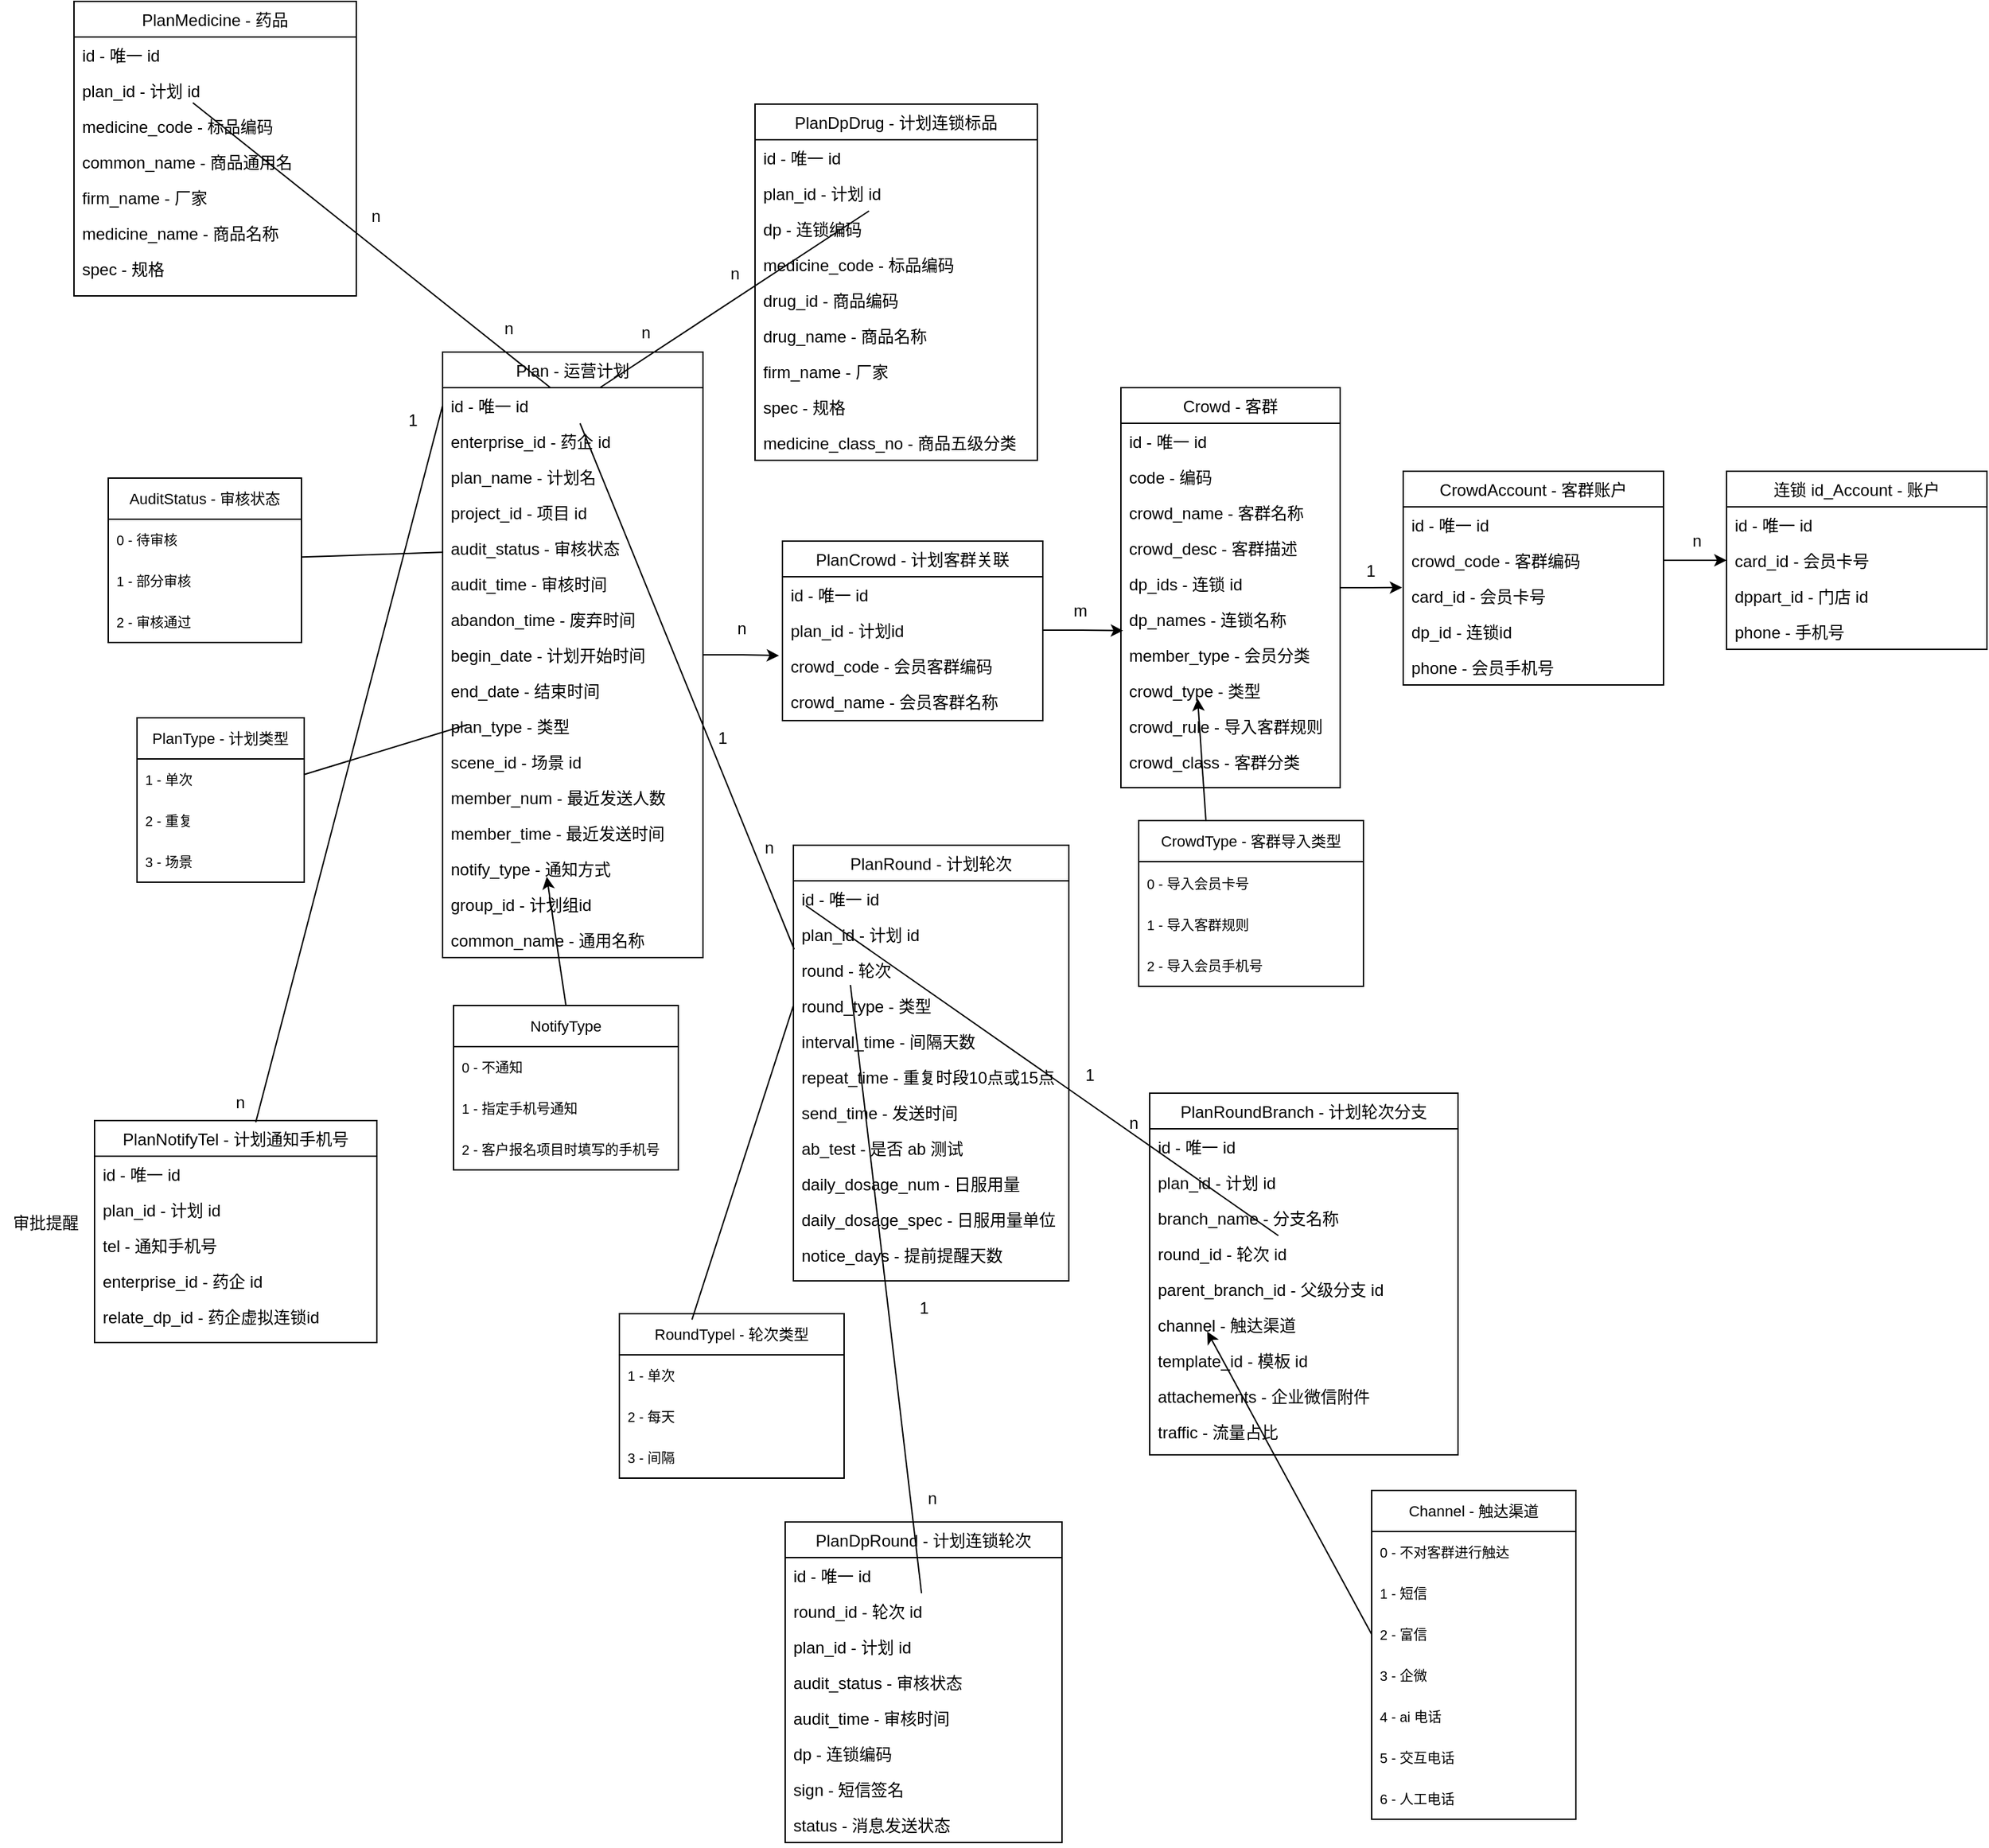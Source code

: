 <mxfile version="24.7.6">
  <diagram id="C5RBs43oDa-KdzZeNtuy" name="Page-1">
    <mxGraphModel dx="2048" dy="1928" grid="0" gridSize="10" guides="1" tooltips="1" connect="1" arrows="1" fold="1" page="1" pageScale="1" pageWidth="827" pageHeight="1169" math="0" shadow="0">
      <root>
        <mxCell id="WIyWlLk6GJQsqaUBKTNV-0" />
        <mxCell id="WIyWlLk6GJQsqaUBKTNV-1" parent="WIyWlLk6GJQsqaUBKTNV-0" />
        <mxCell id="zkfFHV4jXpPFQw0GAbJ--17" value="Plan - 运营计划" style="swimlane;fontStyle=0;align=center;verticalAlign=top;childLayout=stackLayout;horizontal=1;startSize=26;horizontalStack=0;resizeParent=1;resizeLast=0;collapsible=1;marginBottom=0;rounded=0;shadow=0;strokeWidth=1;" parent="WIyWlLk6GJQsqaUBKTNV-1" vertex="1">
          <mxGeometry x="37" y="30" width="190" height="442" as="geometry">
            <mxRectangle x="550" y="140" width="160" height="26" as="alternateBounds" />
          </mxGeometry>
        </mxCell>
        <mxCell id="zkfFHV4jXpPFQw0GAbJ--18" value="id - 唯一 id" style="text;align=left;verticalAlign=top;spacingLeft=4;spacingRight=4;overflow=hidden;rotatable=0;points=[[0,0.5],[1,0.5]];portConstraint=eastwest;" parent="zkfFHV4jXpPFQw0GAbJ--17" vertex="1">
          <mxGeometry y="26" width="190" height="26" as="geometry" />
        </mxCell>
        <mxCell id="zkfFHV4jXpPFQw0GAbJ--19" value="enterprise_id - 药企 id" style="text;align=left;verticalAlign=top;spacingLeft=4;spacingRight=4;overflow=hidden;rotatable=0;points=[[0,0.5],[1,0.5]];portConstraint=eastwest;rounded=0;shadow=0;html=0;" parent="zkfFHV4jXpPFQw0GAbJ--17" vertex="1">
          <mxGeometry y="52" width="190" height="26" as="geometry" />
        </mxCell>
        <mxCell id="zkfFHV4jXpPFQw0GAbJ--20" value="plan_name - 计划名" style="text;align=left;verticalAlign=top;spacingLeft=4;spacingRight=4;overflow=hidden;rotatable=0;points=[[0,0.5],[1,0.5]];portConstraint=eastwest;rounded=0;shadow=0;html=0;" parent="zkfFHV4jXpPFQw0GAbJ--17" vertex="1">
          <mxGeometry y="78" width="190" height="26" as="geometry" />
        </mxCell>
        <mxCell id="zkfFHV4jXpPFQw0GAbJ--21" value="project_id - 项目 id" style="text;align=left;verticalAlign=top;spacingLeft=4;spacingRight=4;overflow=hidden;rotatable=0;points=[[0,0.5],[1,0.5]];portConstraint=eastwest;rounded=0;shadow=0;html=0;" parent="zkfFHV4jXpPFQw0GAbJ--17" vertex="1">
          <mxGeometry y="104" width="190" height="26" as="geometry" />
        </mxCell>
        <mxCell id="TR6bL41RCAvyLO98oC15-0" value="audit_status - 审核状态" style="text;align=left;verticalAlign=top;spacingLeft=4;spacingRight=4;overflow=hidden;rotatable=0;points=[[0,0.5],[1,0.5]];portConstraint=eastwest;rounded=0;shadow=0;html=0;" parent="zkfFHV4jXpPFQw0GAbJ--17" vertex="1">
          <mxGeometry y="130" width="190" height="26" as="geometry" />
        </mxCell>
        <mxCell id="TR6bL41RCAvyLO98oC15-1" value="audit_time - 审核时间" style="text;align=left;verticalAlign=top;spacingLeft=4;spacingRight=4;overflow=hidden;rotatable=0;points=[[0,0.5],[1,0.5]];portConstraint=eastwest;rounded=0;shadow=0;html=0;" parent="zkfFHV4jXpPFQw0GAbJ--17" vertex="1">
          <mxGeometry y="156" width="190" height="26" as="geometry" />
        </mxCell>
        <mxCell id="TR6bL41RCAvyLO98oC15-2" value="abandon_time - 废弃时间" style="text;align=left;verticalAlign=top;spacingLeft=4;spacingRight=4;overflow=hidden;rotatable=0;points=[[0,0.5],[1,0.5]];portConstraint=eastwest;rounded=0;shadow=0;html=0;" parent="zkfFHV4jXpPFQw0GAbJ--17" vertex="1">
          <mxGeometry y="182" width="190" height="26" as="geometry" />
        </mxCell>
        <mxCell id="TR6bL41RCAvyLO98oC15-3" value="begin_date - 计划开始时间" style="text;align=left;verticalAlign=top;spacingLeft=4;spacingRight=4;overflow=hidden;rotatable=0;points=[[0,0.5],[1,0.5]];portConstraint=eastwest;rounded=0;shadow=0;html=0;" parent="zkfFHV4jXpPFQw0GAbJ--17" vertex="1">
          <mxGeometry y="208" width="190" height="26" as="geometry" />
        </mxCell>
        <mxCell id="TR6bL41RCAvyLO98oC15-4" value="end_date - 结束时间" style="text;align=left;verticalAlign=top;spacingLeft=4;spacingRight=4;overflow=hidden;rotatable=0;points=[[0,0.5],[1,0.5]];portConstraint=eastwest;rounded=0;shadow=0;html=0;" parent="zkfFHV4jXpPFQw0GAbJ--17" vertex="1">
          <mxGeometry y="234" width="190" height="26" as="geometry" />
        </mxCell>
        <mxCell id="TR6bL41RCAvyLO98oC15-5" value="plan_type - 类型" style="text;align=left;verticalAlign=top;spacingLeft=4;spacingRight=4;overflow=hidden;rotatable=0;points=[[0,0.5],[1,0.5]];portConstraint=eastwest;rounded=0;shadow=0;html=0;" parent="zkfFHV4jXpPFQw0GAbJ--17" vertex="1">
          <mxGeometry y="260" width="190" height="26" as="geometry" />
        </mxCell>
        <mxCell id="TR6bL41RCAvyLO98oC15-6" value="scene_id - 场景 id" style="text;align=left;verticalAlign=top;spacingLeft=4;spacingRight=4;overflow=hidden;rotatable=0;points=[[0,0.5],[1,0.5]];portConstraint=eastwest;rounded=0;shadow=0;html=0;" parent="zkfFHV4jXpPFQw0GAbJ--17" vertex="1">
          <mxGeometry y="286" width="190" height="26" as="geometry" />
        </mxCell>
        <mxCell id="TR6bL41RCAvyLO98oC15-8" value="member_num - 最近发送人数" style="text;align=left;verticalAlign=top;spacingLeft=4;spacingRight=4;overflow=hidden;rotatable=0;points=[[0,0.5],[1,0.5]];portConstraint=eastwest;rounded=0;shadow=0;html=0;" parent="zkfFHV4jXpPFQw0GAbJ--17" vertex="1">
          <mxGeometry y="312" width="190" height="26" as="geometry" />
        </mxCell>
        <mxCell id="TR6bL41RCAvyLO98oC15-9" value="member_time - 最近发送时间" style="text;align=left;verticalAlign=top;spacingLeft=4;spacingRight=4;overflow=hidden;rotatable=0;points=[[0,0.5],[1,0.5]];portConstraint=eastwest;rounded=0;shadow=0;html=0;" parent="zkfFHV4jXpPFQw0GAbJ--17" vertex="1">
          <mxGeometry y="338" width="190" height="26" as="geometry" />
        </mxCell>
        <mxCell id="TR6bL41RCAvyLO98oC15-10" value="notify_type - 通知方式" style="text;align=left;verticalAlign=top;spacingLeft=4;spacingRight=4;overflow=hidden;rotatable=0;points=[[0,0.5],[1,0.5]];portConstraint=eastwest;rounded=0;shadow=0;html=0;" parent="zkfFHV4jXpPFQw0GAbJ--17" vertex="1">
          <mxGeometry y="364" width="190" height="26" as="geometry" />
        </mxCell>
        <mxCell id="TR6bL41RCAvyLO98oC15-17" value="" style="endArrow=classic;html=1;rounded=0;exitX=0.5;exitY=0;exitDx=0;exitDy=0;" parent="zkfFHV4jXpPFQw0GAbJ--17" source="TR6bL41RCAvyLO98oC15-13" edge="1">
          <mxGeometry width="50" height="50" relative="1" as="geometry">
            <mxPoint x="60" y="469" as="sourcePoint" />
            <mxPoint x="76" y="383" as="targetPoint" />
          </mxGeometry>
        </mxCell>
        <mxCell id="TR6bL41RCAvyLO98oC15-11" value="group_id - 计划组id" style="text;align=left;verticalAlign=top;spacingLeft=4;spacingRight=4;overflow=hidden;rotatable=0;points=[[0,0.5],[1,0.5]];portConstraint=eastwest;rounded=0;shadow=0;html=0;" parent="zkfFHV4jXpPFQw0GAbJ--17" vertex="1">
          <mxGeometry y="390" width="190" height="26" as="geometry" />
        </mxCell>
        <mxCell id="TR6bL41RCAvyLO98oC15-12" value="common_name - 通用名称" style="text;align=left;verticalAlign=top;spacingLeft=4;spacingRight=4;overflow=hidden;rotatable=0;points=[[0,0.5],[1,0.5]];portConstraint=eastwest;rounded=0;shadow=0;html=0;" parent="zkfFHV4jXpPFQw0GAbJ--17" vertex="1">
          <mxGeometry y="416" width="190" height="26" as="geometry" />
        </mxCell>
        <mxCell id="TR6bL41RCAvyLO98oC15-13" value="&lt;font style=&quot;font-size: 11px;&quot;&gt;NotifyType&lt;/font&gt;" style="swimlane;fontStyle=0;childLayout=stackLayout;horizontal=1;startSize=30;horizontalStack=0;resizeParent=1;resizeParentMax=0;resizeLast=0;collapsible=1;marginBottom=0;whiteSpace=wrap;html=1;" parent="WIyWlLk6GJQsqaUBKTNV-1" vertex="1">
          <mxGeometry x="45" y="507" width="164" height="120" as="geometry" />
        </mxCell>
        <mxCell id="TR6bL41RCAvyLO98oC15-14" value="&lt;font style=&quot;font-size: 10px;&quot;&gt;0 -&amp;nbsp;不通知&lt;/font&gt;" style="text;strokeColor=none;fillColor=none;align=left;verticalAlign=middle;spacingLeft=4;spacingRight=4;overflow=hidden;points=[[0,0.5],[1,0.5]];portConstraint=eastwest;rotatable=0;whiteSpace=wrap;html=1;" parent="TR6bL41RCAvyLO98oC15-13" vertex="1">
          <mxGeometry y="30" width="164" height="30" as="geometry" />
        </mxCell>
        <mxCell id="TR6bL41RCAvyLO98oC15-15" value="&lt;font style=&quot;font-size: 10px;&quot;&gt;1 -&amp;nbsp;指定手机号通知&lt;/font&gt;" style="text;strokeColor=none;fillColor=none;align=left;verticalAlign=middle;spacingLeft=4;spacingRight=4;overflow=hidden;points=[[0,0.5],[1,0.5]];portConstraint=eastwest;rotatable=0;whiteSpace=wrap;html=1;" parent="TR6bL41RCAvyLO98oC15-13" vertex="1">
          <mxGeometry y="60" width="164" height="30" as="geometry" />
        </mxCell>
        <mxCell id="TR6bL41RCAvyLO98oC15-16" value="&lt;font style=&quot;font-size: 10px;&quot;&gt;2 -&amp;nbsp;客户报名项目时填写的手机号&lt;/font&gt;" style="text;strokeColor=none;fillColor=none;align=left;verticalAlign=middle;spacingLeft=4;spacingRight=4;overflow=hidden;points=[[0,0.5],[1,0.5]];portConstraint=eastwest;rotatable=0;whiteSpace=wrap;html=1;" parent="TR6bL41RCAvyLO98oC15-13" vertex="1">
          <mxGeometry y="90" width="164" height="30" as="geometry" />
        </mxCell>
        <mxCell id="TR6bL41RCAvyLO98oC15-18" value="PlanCrowd - 计划客群关联" style="swimlane;fontStyle=0;align=center;verticalAlign=top;childLayout=stackLayout;horizontal=1;startSize=26;horizontalStack=0;resizeParent=1;resizeLast=0;collapsible=1;marginBottom=0;rounded=0;shadow=0;strokeWidth=1;" parent="WIyWlLk6GJQsqaUBKTNV-1" vertex="1">
          <mxGeometry x="285" y="168" width="190" height="131" as="geometry">
            <mxRectangle x="550" y="140" width="160" height="26" as="alternateBounds" />
          </mxGeometry>
        </mxCell>
        <mxCell id="TR6bL41RCAvyLO98oC15-19" value="id - 唯一 id" style="text;align=left;verticalAlign=top;spacingLeft=4;spacingRight=4;overflow=hidden;rotatable=0;points=[[0,0.5],[1,0.5]];portConstraint=eastwest;" parent="TR6bL41RCAvyLO98oC15-18" vertex="1">
          <mxGeometry y="26" width="190" height="26" as="geometry" />
        </mxCell>
        <mxCell id="TR6bL41RCAvyLO98oC15-20" value="plan_id - 计划id" style="text;align=left;verticalAlign=top;spacingLeft=4;spacingRight=4;overflow=hidden;rotatable=0;points=[[0,0.5],[1,0.5]];portConstraint=eastwest;rounded=0;shadow=0;html=0;" parent="TR6bL41RCAvyLO98oC15-18" vertex="1">
          <mxGeometry y="52" width="190" height="26" as="geometry" />
        </mxCell>
        <mxCell id="TR6bL41RCAvyLO98oC15-21" value="crowd_code - 会员客群编码" style="text;align=left;verticalAlign=top;spacingLeft=4;spacingRight=4;overflow=hidden;rotatable=0;points=[[0,0.5],[1,0.5]];portConstraint=eastwest;rounded=0;shadow=0;html=0;" parent="TR6bL41RCAvyLO98oC15-18" vertex="1">
          <mxGeometry y="78" width="190" height="26" as="geometry" />
        </mxCell>
        <mxCell id="TR6bL41RCAvyLO98oC15-22" value="crowd_name - 会员客群名称" style="text;align=left;verticalAlign=top;spacingLeft=4;spacingRight=4;overflow=hidden;rotatable=0;points=[[0,0.5],[1,0.5]];portConstraint=eastwest;rounded=0;shadow=0;html=0;" parent="TR6bL41RCAvyLO98oC15-18" vertex="1">
          <mxGeometry y="104" width="190" height="26" as="geometry" />
        </mxCell>
        <mxCell id="TR6bL41RCAvyLO98oC15-36" value="Crowd - 客群" style="swimlane;fontStyle=0;align=center;verticalAlign=top;childLayout=stackLayout;horizontal=1;startSize=26;horizontalStack=0;resizeParent=1;resizeLast=0;collapsible=1;marginBottom=0;rounded=0;shadow=0;strokeWidth=1;" parent="WIyWlLk6GJQsqaUBKTNV-1" vertex="1">
          <mxGeometry x="532" y="56" width="160" height="292" as="geometry">
            <mxRectangle x="550" y="140" width="160" height="26" as="alternateBounds" />
          </mxGeometry>
        </mxCell>
        <mxCell id="TR6bL41RCAvyLO98oC15-37" value="id - 唯一 id" style="text;align=left;verticalAlign=top;spacingLeft=4;spacingRight=4;overflow=hidden;rotatable=0;points=[[0,0.5],[1,0.5]];portConstraint=eastwest;" parent="TR6bL41RCAvyLO98oC15-36" vertex="1">
          <mxGeometry y="26" width="160" height="26" as="geometry" />
        </mxCell>
        <mxCell id="TR6bL41RCAvyLO98oC15-38" value="code - 编码" style="text;align=left;verticalAlign=top;spacingLeft=4;spacingRight=4;overflow=hidden;rotatable=0;points=[[0,0.5],[1,0.5]];portConstraint=eastwest;rounded=0;shadow=0;html=0;" parent="TR6bL41RCAvyLO98oC15-36" vertex="1">
          <mxGeometry y="52" width="160" height="26" as="geometry" />
        </mxCell>
        <mxCell id="TR6bL41RCAvyLO98oC15-39" value="crowd_name - 客群名称" style="text;align=left;verticalAlign=top;spacingLeft=4;spacingRight=4;overflow=hidden;rotatable=0;points=[[0,0.5],[1,0.5]];portConstraint=eastwest;rounded=0;shadow=0;html=0;" parent="TR6bL41RCAvyLO98oC15-36" vertex="1">
          <mxGeometry y="78" width="160" height="26" as="geometry" />
        </mxCell>
        <mxCell id="TR6bL41RCAvyLO98oC15-40" value="crowd_desc - 客群描述" style="text;align=left;verticalAlign=top;spacingLeft=4;spacingRight=4;overflow=hidden;rotatable=0;points=[[0,0.5],[1,0.5]];portConstraint=eastwest;rounded=0;shadow=0;html=0;" parent="TR6bL41RCAvyLO98oC15-36" vertex="1">
          <mxGeometry y="104" width="160" height="26" as="geometry" />
        </mxCell>
        <mxCell id="TR6bL41RCAvyLO98oC15-41" value="dp_ids - 连锁 id" style="text;align=left;verticalAlign=top;spacingLeft=4;spacingRight=4;overflow=hidden;rotatable=0;points=[[0,0.5],[1,0.5]];portConstraint=eastwest;rounded=0;shadow=0;html=0;" parent="TR6bL41RCAvyLO98oC15-36" vertex="1">
          <mxGeometry y="130" width="160" height="26" as="geometry" />
        </mxCell>
        <mxCell id="TR6bL41RCAvyLO98oC15-42" value="dp_names - 连锁名称" style="text;align=left;verticalAlign=top;spacingLeft=4;spacingRight=4;overflow=hidden;rotatable=0;points=[[0,0.5],[1,0.5]];portConstraint=eastwest;rounded=0;shadow=0;html=0;" parent="TR6bL41RCAvyLO98oC15-36" vertex="1">
          <mxGeometry y="156" width="160" height="26" as="geometry" />
        </mxCell>
        <mxCell id="TR6bL41RCAvyLO98oC15-43" value="member_type - 会员分类" style="text;align=left;verticalAlign=top;spacingLeft=4;spacingRight=4;overflow=hidden;rotatable=0;points=[[0,0.5],[1,0.5]];portConstraint=eastwest;rounded=0;shadow=0;html=0;" parent="TR6bL41RCAvyLO98oC15-36" vertex="1">
          <mxGeometry y="182" width="160" height="26" as="geometry" />
        </mxCell>
        <mxCell id="TR6bL41RCAvyLO98oC15-44" value="crowd_type - 类型" style="text;align=left;verticalAlign=top;spacingLeft=4;spacingRight=4;overflow=hidden;rotatable=0;points=[[0,0.5],[1,0.5]];portConstraint=eastwest;rounded=0;shadow=0;html=0;" parent="TR6bL41RCAvyLO98oC15-36" vertex="1">
          <mxGeometry y="208" width="160" height="26" as="geometry" />
        </mxCell>
        <mxCell id="TR6bL41RCAvyLO98oC15-59" value="" style="endArrow=classic;html=1;rounded=0;exitX=0.299;exitY=0;exitDx=0;exitDy=0;exitPerimeter=0;" parent="TR6bL41RCAvyLO98oC15-36" source="TR6bL41RCAvyLO98oC15-54" edge="1">
          <mxGeometry width="50" height="50" relative="1" as="geometry">
            <mxPoint x="189" y="305" as="sourcePoint" />
            <mxPoint x="56" y="227" as="targetPoint" />
          </mxGeometry>
        </mxCell>
        <mxCell id="TR6bL41RCAvyLO98oC15-45" value="crowd_rule - 导入客群规则" style="text;align=left;verticalAlign=top;spacingLeft=4;spacingRight=4;overflow=hidden;rotatable=0;points=[[0,0.5],[1,0.5]];portConstraint=eastwest;rounded=0;shadow=0;html=0;" parent="TR6bL41RCAvyLO98oC15-36" vertex="1">
          <mxGeometry y="234" width="160" height="26" as="geometry" />
        </mxCell>
        <mxCell id="TR6bL41RCAvyLO98oC15-46" value="crowd_class - 客群分类" style="text;align=left;verticalAlign=top;spacingLeft=4;spacingRight=4;overflow=hidden;rotatable=0;points=[[0,0.5],[1,0.5]];portConstraint=eastwest;rounded=0;shadow=0;html=0;" parent="TR6bL41RCAvyLO98oC15-36" vertex="1">
          <mxGeometry y="260" width="160" height="26" as="geometry" />
        </mxCell>
        <mxCell id="TR6bL41RCAvyLO98oC15-54" value="&lt;font style=&quot;font-size: 11px;&quot;&gt;CrowdType - 客群导入类型&lt;/font&gt;" style="swimlane;fontStyle=0;childLayout=stackLayout;horizontal=1;startSize=30;horizontalStack=0;resizeParent=1;resizeParentMax=0;resizeLast=0;collapsible=1;marginBottom=0;whiteSpace=wrap;html=1;" parent="WIyWlLk6GJQsqaUBKTNV-1" vertex="1">
          <mxGeometry x="545" y="372" width="164" height="121" as="geometry" />
        </mxCell>
        <mxCell id="TR6bL41RCAvyLO98oC15-55" value="&lt;font style=&quot;font-size: 10px;&quot;&gt;0 -&amp;nbsp;导入会员卡号&lt;/font&gt;" style="text;strokeColor=none;fillColor=none;align=left;verticalAlign=middle;spacingLeft=4;spacingRight=4;overflow=hidden;points=[[0,0.5],[1,0.5]];portConstraint=eastwest;rotatable=0;whiteSpace=wrap;html=1;" parent="TR6bL41RCAvyLO98oC15-54" vertex="1">
          <mxGeometry y="30" width="164" height="31" as="geometry" />
        </mxCell>
        <mxCell id="TR6bL41RCAvyLO98oC15-56" value="&lt;font style=&quot;font-size: 10px;&quot;&gt;1 -&amp;nbsp;导入客群规则&lt;/font&gt;" style="text;strokeColor=none;fillColor=none;align=left;verticalAlign=middle;spacingLeft=4;spacingRight=4;overflow=hidden;points=[[0,0.5],[1,0.5]];portConstraint=eastwest;rotatable=0;whiteSpace=wrap;html=1;" parent="TR6bL41RCAvyLO98oC15-54" vertex="1">
          <mxGeometry y="61" width="164" height="30" as="geometry" />
        </mxCell>
        <mxCell id="TR6bL41RCAvyLO98oC15-57" value="&lt;font style=&quot;font-size: 10px;&quot;&gt;2 -&amp;nbsp;导入会员手机号&lt;/font&gt;" style="text;strokeColor=none;fillColor=none;align=left;verticalAlign=middle;spacingLeft=4;spacingRight=4;overflow=hidden;points=[[0,0.5],[1,0.5]];portConstraint=eastwest;rotatable=0;whiteSpace=wrap;html=1;" parent="TR6bL41RCAvyLO98oC15-54" vertex="1">
          <mxGeometry y="91" width="164" height="30" as="geometry" />
        </mxCell>
        <mxCell id="TR6bL41RCAvyLO98oC15-62" style="edgeStyle=orthogonalEdgeStyle;rounded=0;orthogonalLoop=1;jettySize=auto;html=1;entryX=-0.013;entryY=0.214;entryDx=0;entryDy=0;entryPerimeter=0;" parent="WIyWlLk6GJQsqaUBKTNV-1" source="TR6bL41RCAvyLO98oC15-3" target="TR6bL41RCAvyLO98oC15-21" edge="1">
          <mxGeometry relative="1" as="geometry" />
        </mxCell>
        <mxCell id="TR6bL41RCAvyLO98oC15-63" value="" style="edgeStyle=orthogonalEdgeStyle;rounded=0;orthogonalLoop=1;jettySize=auto;html=1;entryX=0.01;entryY=0.821;entryDx=0;entryDy=0;entryPerimeter=0;" parent="WIyWlLk6GJQsqaUBKTNV-1" source="TR6bL41RCAvyLO98oC15-20" target="TR6bL41RCAvyLO98oC15-42" edge="1">
          <mxGeometry relative="1" as="geometry">
            <mxPoint x="520" y="233" as="targetPoint" />
          </mxGeometry>
        </mxCell>
        <mxCell id="TR6bL41RCAvyLO98oC15-64" value="n" style="text;html=1;align=center;verticalAlign=middle;resizable=0;points=[];autosize=1;strokeColor=none;fillColor=none;" parent="WIyWlLk6GJQsqaUBKTNV-1" vertex="1">
          <mxGeometry x="242" y="219" width="25" height="26" as="geometry" />
        </mxCell>
        <mxCell id="TR6bL41RCAvyLO98oC15-65" value="m" style="text;html=1;align=center;verticalAlign=middle;resizable=0;points=[];autosize=1;strokeColor=none;fillColor=none;" parent="WIyWlLk6GJQsqaUBKTNV-1" vertex="1">
          <mxGeometry x="488" y="206" width="28" height="26" as="geometry" />
        </mxCell>
        <mxCell id="TR6bL41RCAvyLO98oC15-66" value="CrowdAccount - 客群账户" style="swimlane;fontStyle=0;align=center;verticalAlign=top;childLayout=stackLayout;horizontal=1;startSize=26;horizontalStack=0;resizeParent=1;resizeLast=0;collapsible=1;marginBottom=0;rounded=0;shadow=0;strokeWidth=1;" parent="WIyWlLk6GJQsqaUBKTNV-1" vertex="1">
          <mxGeometry x="738" y="117" width="190" height="156" as="geometry">
            <mxRectangle x="550" y="140" width="160" height="26" as="alternateBounds" />
          </mxGeometry>
        </mxCell>
        <mxCell id="TR6bL41RCAvyLO98oC15-67" value="id - 唯一 id" style="text;align=left;verticalAlign=top;spacingLeft=4;spacingRight=4;overflow=hidden;rotatable=0;points=[[0,0.5],[1,0.5]];portConstraint=eastwest;" parent="TR6bL41RCAvyLO98oC15-66" vertex="1">
          <mxGeometry y="26" width="190" height="26" as="geometry" />
        </mxCell>
        <mxCell id="TR6bL41RCAvyLO98oC15-68" value="crowd_code - 客群编码" style="text;align=left;verticalAlign=top;spacingLeft=4;spacingRight=4;overflow=hidden;rotatable=0;points=[[0,0.5],[1,0.5]];portConstraint=eastwest;rounded=0;shadow=0;html=0;" parent="TR6bL41RCAvyLO98oC15-66" vertex="1">
          <mxGeometry y="52" width="190" height="26" as="geometry" />
        </mxCell>
        <mxCell id="TR6bL41RCAvyLO98oC15-69" value="card_id - 会员卡号" style="text;align=left;verticalAlign=top;spacingLeft=4;spacingRight=4;overflow=hidden;rotatable=0;points=[[0,0.5],[1,0.5]];portConstraint=eastwest;rounded=0;shadow=0;html=0;" parent="TR6bL41RCAvyLO98oC15-66" vertex="1">
          <mxGeometry y="78" width="190" height="26" as="geometry" />
        </mxCell>
        <mxCell id="TR6bL41RCAvyLO98oC15-70" value="dp_id - 连锁id" style="text;align=left;verticalAlign=top;spacingLeft=4;spacingRight=4;overflow=hidden;rotatable=0;points=[[0,0.5],[1,0.5]];portConstraint=eastwest;rounded=0;shadow=0;html=0;" parent="TR6bL41RCAvyLO98oC15-66" vertex="1">
          <mxGeometry y="104" width="190" height="26" as="geometry" />
        </mxCell>
        <mxCell id="TR6bL41RCAvyLO98oC15-71" value="phone - 会员手机号" style="text;align=left;verticalAlign=top;spacingLeft=4;spacingRight=4;overflow=hidden;rotatable=0;points=[[0,0.5],[1,0.5]];portConstraint=eastwest;rounded=0;shadow=0;html=0;" parent="TR6bL41RCAvyLO98oC15-66" vertex="1">
          <mxGeometry y="130" width="190" height="26" as="geometry" />
        </mxCell>
        <mxCell id="TR6bL41RCAvyLO98oC15-72" value="连锁 id_Account - 账户" style="swimlane;fontStyle=0;align=center;verticalAlign=top;childLayout=stackLayout;horizontal=1;startSize=26;horizontalStack=0;resizeParent=1;resizeLast=0;collapsible=1;marginBottom=0;rounded=0;shadow=0;strokeWidth=1;" parent="WIyWlLk6GJQsqaUBKTNV-1" vertex="1">
          <mxGeometry x="974" y="117" width="190" height="130" as="geometry">
            <mxRectangle x="550" y="140" width="160" height="26" as="alternateBounds" />
          </mxGeometry>
        </mxCell>
        <mxCell id="TR6bL41RCAvyLO98oC15-73" value="id - 唯一 id" style="text;align=left;verticalAlign=top;spacingLeft=4;spacingRight=4;overflow=hidden;rotatable=0;points=[[0,0.5],[1,0.5]];portConstraint=eastwest;" parent="TR6bL41RCAvyLO98oC15-72" vertex="1">
          <mxGeometry y="26" width="190" height="26" as="geometry" />
        </mxCell>
        <mxCell id="TR6bL41RCAvyLO98oC15-75" value="card_id - 会员卡号" style="text;align=left;verticalAlign=top;spacingLeft=4;spacingRight=4;overflow=hidden;rotatable=0;points=[[0,0.5],[1,0.5]];portConstraint=eastwest;rounded=0;shadow=0;html=0;" parent="TR6bL41RCAvyLO98oC15-72" vertex="1">
          <mxGeometry y="52" width="190" height="26" as="geometry" />
        </mxCell>
        <mxCell id="TR6bL41RCAvyLO98oC15-76" value="dppart_id - 门店 id" style="text;align=left;verticalAlign=top;spacingLeft=4;spacingRight=4;overflow=hidden;rotatable=0;points=[[0,0.5],[1,0.5]];portConstraint=eastwest;rounded=0;shadow=0;html=0;" parent="TR6bL41RCAvyLO98oC15-72" vertex="1">
          <mxGeometry y="78" width="190" height="26" as="geometry" />
        </mxCell>
        <mxCell id="TR6bL41RCAvyLO98oC15-77" value="phone - 手机号" style="text;align=left;verticalAlign=top;spacingLeft=4;spacingRight=4;overflow=hidden;rotatable=0;points=[[0,0.5],[1,0.5]];portConstraint=eastwest;rounded=0;shadow=0;html=0;" parent="TR6bL41RCAvyLO98oC15-72" vertex="1">
          <mxGeometry y="104" width="190" height="26" as="geometry" />
        </mxCell>
        <mxCell id="TR6bL41RCAvyLO98oC15-78" style="edgeStyle=orthogonalEdgeStyle;rounded=0;orthogonalLoop=1;jettySize=auto;html=1;entryX=-0.004;entryY=0.265;entryDx=0;entryDy=0;entryPerimeter=0;" parent="WIyWlLk6GJQsqaUBKTNV-1" source="TR6bL41RCAvyLO98oC15-36" target="TR6bL41RCAvyLO98oC15-69" edge="1">
          <mxGeometry relative="1" as="geometry" />
        </mxCell>
        <mxCell id="TR6bL41RCAvyLO98oC15-79" style="edgeStyle=orthogonalEdgeStyle;rounded=0;orthogonalLoop=1;jettySize=auto;html=1;entryX=0;entryY=0.5;entryDx=0;entryDy=0;" parent="WIyWlLk6GJQsqaUBKTNV-1" source="TR6bL41RCAvyLO98oC15-68" target="TR6bL41RCAvyLO98oC15-75" edge="1">
          <mxGeometry relative="1" as="geometry" />
        </mxCell>
        <mxCell id="TR6bL41RCAvyLO98oC15-80" value="1" style="text;html=1;align=center;verticalAlign=middle;resizable=0;points=[];autosize=1;strokeColor=none;fillColor=none;" parent="WIyWlLk6GJQsqaUBKTNV-1" vertex="1">
          <mxGeometry x="701" y="177" width="25" height="26" as="geometry" />
        </mxCell>
        <mxCell id="TR6bL41RCAvyLO98oC15-81" value="n" style="text;html=1;align=center;verticalAlign=middle;resizable=0;points=[];autosize=1;strokeColor=none;fillColor=none;" parent="WIyWlLk6GJQsqaUBKTNV-1" vertex="1">
          <mxGeometry x="939" y="155" width="25" height="26" as="geometry" />
        </mxCell>
        <mxCell id="TR6bL41RCAvyLO98oC15-83" value="PlanDpRound - 计划连锁轮次" style="swimlane;fontStyle=0;align=center;verticalAlign=top;childLayout=stackLayout;horizontal=1;startSize=26;horizontalStack=0;resizeParent=1;resizeLast=0;collapsible=1;marginBottom=0;rounded=0;shadow=0;strokeWidth=1;" parent="WIyWlLk6GJQsqaUBKTNV-1" vertex="1">
          <mxGeometry x="287" y="884" width="202" height="234" as="geometry">
            <mxRectangle x="550" y="140" width="160" height="26" as="alternateBounds" />
          </mxGeometry>
        </mxCell>
        <mxCell id="TR6bL41RCAvyLO98oC15-84" value="id - 唯一 id" style="text;align=left;verticalAlign=top;spacingLeft=4;spacingRight=4;overflow=hidden;rotatable=0;points=[[0,0.5],[1,0.5]];portConstraint=eastwest;" parent="TR6bL41RCAvyLO98oC15-83" vertex="1">
          <mxGeometry y="26" width="202" height="26" as="geometry" />
        </mxCell>
        <mxCell id="TR6bL41RCAvyLO98oC15-85" value="round_id - 轮次 id" style="text;align=left;verticalAlign=top;spacingLeft=4;spacingRight=4;overflow=hidden;rotatable=0;points=[[0,0.5],[1,0.5]];portConstraint=eastwest;rounded=0;shadow=0;html=0;" parent="TR6bL41RCAvyLO98oC15-83" vertex="1">
          <mxGeometry y="52" width="202" height="26" as="geometry" />
        </mxCell>
        <mxCell id="TR6bL41RCAvyLO98oC15-86" value="plan_id - 计划 id" style="text;align=left;verticalAlign=top;spacingLeft=4;spacingRight=4;overflow=hidden;rotatable=0;points=[[0,0.5],[1,0.5]];portConstraint=eastwest;rounded=0;shadow=0;html=0;" parent="TR6bL41RCAvyLO98oC15-83" vertex="1">
          <mxGeometry y="78" width="202" height="26" as="geometry" />
        </mxCell>
        <mxCell id="TR6bL41RCAvyLO98oC15-87" value="audit_status - 审核状态" style="text;align=left;verticalAlign=top;spacingLeft=4;spacingRight=4;overflow=hidden;rotatable=0;points=[[0,0.5],[1,0.5]];portConstraint=eastwest;rounded=0;shadow=0;html=0;" parent="TR6bL41RCAvyLO98oC15-83" vertex="1">
          <mxGeometry y="104" width="202" height="26" as="geometry" />
        </mxCell>
        <mxCell id="TR6bL41RCAvyLO98oC15-88" value="audit_time - 审核时间" style="text;align=left;verticalAlign=top;spacingLeft=4;spacingRight=4;overflow=hidden;rotatable=0;points=[[0,0.5],[1,0.5]];portConstraint=eastwest;rounded=0;shadow=0;html=0;" parent="TR6bL41RCAvyLO98oC15-83" vertex="1">
          <mxGeometry y="130" width="202" height="26" as="geometry" />
        </mxCell>
        <mxCell id="TR6bL41RCAvyLO98oC15-89" value="dp - 连锁编码" style="text;align=left;verticalAlign=top;spacingLeft=4;spacingRight=4;overflow=hidden;rotatable=0;points=[[0,0.5],[1,0.5]];portConstraint=eastwest;rounded=0;shadow=0;html=0;" parent="TR6bL41RCAvyLO98oC15-83" vertex="1">
          <mxGeometry y="156" width="202" height="26" as="geometry" />
        </mxCell>
        <mxCell id="TR6bL41RCAvyLO98oC15-90" value="sign - 短信签名" style="text;align=left;verticalAlign=top;spacingLeft=4;spacingRight=4;overflow=hidden;rotatable=0;points=[[0,0.5],[1,0.5]];portConstraint=eastwest;rounded=0;shadow=0;html=0;" parent="TR6bL41RCAvyLO98oC15-83" vertex="1">
          <mxGeometry y="182" width="202" height="26" as="geometry" />
        </mxCell>
        <mxCell id="TR6bL41RCAvyLO98oC15-91" value="status - 消息发送状态" style="text;align=left;verticalAlign=top;spacingLeft=4;spacingRight=4;overflow=hidden;rotatable=0;points=[[0,0.5],[1,0.5]];portConstraint=eastwest;rounded=0;shadow=0;html=0;" parent="TR6bL41RCAvyLO98oC15-83" vertex="1">
          <mxGeometry y="208" width="202" height="26" as="geometry" />
        </mxCell>
        <mxCell id="TR6bL41RCAvyLO98oC15-92" value="PlanDpDrug - 计划连锁标品" style="swimlane;fontStyle=0;align=center;verticalAlign=top;childLayout=stackLayout;horizontal=1;startSize=26;horizontalStack=0;resizeParent=1;resizeLast=0;collapsible=1;marginBottom=0;rounded=0;shadow=0;strokeWidth=1;" parent="WIyWlLk6GJQsqaUBKTNV-1" vertex="1">
          <mxGeometry x="265" y="-151" width="206" height="260" as="geometry">
            <mxRectangle x="550" y="140" width="160" height="26" as="alternateBounds" />
          </mxGeometry>
        </mxCell>
        <mxCell id="TR6bL41RCAvyLO98oC15-93" value="id - 唯一 id" style="text;align=left;verticalAlign=top;spacingLeft=4;spacingRight=4;overflow=hidden;rotatable=0;points=[[0,0.5],[1,0.5]];portConstraint=eastwest;" parent="TR6bL41RCAvyLO98oC15-92" vertex="1">
          <mxGeometry y="26" width="206" height="26" as="geometry" />
        </mxCell>
        <mxCell id="TR6bL41RCAvyLO98oC15-95" value="plan_id - 计划 id" style="text;align=left;verticalAlign=top;spacingLeft=4;spacingRight=4;overflow=hidden;rotatable=0;points=[[0,0.5],[1,0.5]];portConstraint=eastwest;rounded=0;shadow=0;html=0;" parent="TR6bL41RCAvyLO98oC15-92" vertex="1">
          <mxGeometry y="52" width="206" height="26" as="geometry" />
        </mxCell>
        <mxCell id="TR6bL41RCAvyLO98oC15-98" value="dp - 连锁编码" style="text;align=left;verticalAlign=top;spacingLeft=4;spacingRight=4;overflow=hidden;rotatable=0;points=[[0,0.5],[1,0.5]];portConstraint=eastwest;rounded=0;shadow=0;html=0;" parent="TR6bL41RCAvyLO98oC15-92" vertex="1">
          <mxGeometry y="78" width="206" height="26" as="geometry" />
        </mxCell>
        <mxCell id="TR6bL41RCAvyLO98oC15-99" value="medicine_code - 标品编码" style="text;align=left;verticalAlign=top;spacingLeft=4;spacingRight=4;overflow=hidden;rotatable=0;points=[[0,0.5],[1,0.5]];portConstraint=eastwest;rounded=0;shadow=0;html=0;" parent="TR6bL41RCAvyLO98oC15-92" vertex="1">
          <mxGeometry y="104" width="206" height="26" as="geometry" />
        </mxCell>
        <mxCell id="TR6bL41RCAvyLO98oC15-100" value="drug_id - 商品编码" style="text;align=left;verticalAlign=top;spacingLeft=4;spacingRight=4;overflow=hidden;rotatable=0;points=[[0,0.5],[1,0.5]];portConstraint=eastwest;rounded=0;shadow=0;html=0;" parent="TR6bL41RCAvyLO98oC15-92" vertex="1">
          <mxGeometry y="130" width="206" height="26" as="geometry" />
        </mxCell>
        <mxCell id="TR6bL41RCAvyLO98oC15-101" value="drug_name - 商品名称" style="text;align=left;verticalAlign=top;spacingLeft=4;spacingRight=4;overflow=hidden;rotatable=0;points=[[0,0.5],[1,0.5]];portConstraint=eastwest;rounded=0;shadow=0;html=0;" parent="TR6bL41RCAvyLO98oC15-92" vertex="1">
          <mxGeometry y="156" width="206" height="26" as="geometry" />
        </mxCell>
        <mxCell id="TR6bL41RCAvyLO98oC15-102" value="firm_name - 厂家" style="text;align=left;verticalAlign=top;spacingLeft=4;spacingRight=4;overflow=hidden;rotatable=0;points=[[0,0.5],[1,0.5]];portConstraint=eastwest;rounded=0;shadow=0;html=0;" parent="TR6bL41RCAvyLO98oC15-92" vertex="1">
          <mxGeometry y="182" width="206" height="26" as="geometry" />
        </mxCell>
        <mxCell id="TR6bL41RCAvyLO98oC15-103" value="spec - 规格" style="text;align=left;verticalAlign=top;spacingLeft=4;spacingRight=4;overflow=hidden;rotatable=0;points=[[0,0.5],[1,0.5]];portConstraint=eastwest;rounded=0;shadow=0;html=0;" parent="TR6bL41RCAvyLO98oC15-92" vertex="1">
          <mxGeometry y="208" width="206" height="26" as="geometry" />
        </mxCell>
        <mxCell id="TR6bL41RCAvyLO98oC15-104" value="medicine_class_no - 商品五级分类" style="text;align=left;verticalAlign=top;spacingLeft=4;spacingRight=4;overflow=hidden;rotatable=0;points=[[0,0.5],[1,0.5]];portConstraint=eastwest;rounded=0;shadow=0;html=0;" parent="TR6bL41RCAvyLO98oC15-92" vertex="1">
          <mxGeometry y="234" width="206" height="26" as="geometry" />
        </mxCell>
        <mxCell id="TR6bL41RCAvyLO98oC15-105" value="PlanMedicine - 药品" style="swimlane;fontStyle=0;align=center;verticalAlign=top;childLayout=stackLayout;horizontal=1;startSize=26;horizontalStack=0;resizeParent=1;resizeLast=0;collapsible=1;marginBottom=0;rounded=0;shadow=0;strokeWidth=1;" parent="WIyWlLk6GJQsqaUBKTNV-1" vertex="1">
          <mxGeometry x="-232" y="-226" width="206" height="215" as="geometry">
            <mxRectangle x="550" y="140" width="160" height="26" as="alternateBounds" />
          </mxGeometry>
        </mxCell>
        <mxCell id="TR6bL41RCAvyLO98oC15-106" value="id - 唯一 id" style="text;align=left;verticalAlign=top;spacingLeft=4;spacingRight=4;overflow=hidden;rotatable=0;points=[[0,0.5],[1,0.5]];portConstraint=eastwest;" parent="TR6bL41RCAvyLO98oC15-105" vertex="1">
          <mxGeometry y="26" width="206" height="26" as="geometry" />
        </mxCell>
        <mxCell id="TR6bL41RCAvyLO98oC15-107" value="plan_id - 计划 id" style="text;align=left;verticalAlign=top;spacingLeft=4;spacingRight=4;overflow=hidden;rotatable=0;points=[[0,0.5],[1,0.5]];portConstraint=eastwest;rounded=0;shadow=0;html=0;" parent="TR6bL41RCAvyLO98oC15-105" vertex="1">
          <mxGeometry y="52" width="206" height="26" as="geometry" />
        </mxCell>
        <mxCell id="TR6bL41RCAvyLO98oC15-109" value="medicine_code - 标品编码" style="text;align=left;verticalAlign=top;spacingLeft=4;spacingRight=4;overflow=hidden;rotatable=0;points=[[0,0.5],[1,0.5]];portConstraint=eastwest;rounded=0;shadow=0;html=0;" parent="TR6bL41RCAvyLO98oC15-105" vertex="1">
          <mxGeometry y="78" width="206" height="26" as="geometry" />
        </mxCell>
        <mxCell id="TR6bL41RCAvyLO98oC15-110" value="common_name - 商品通用名" style="text;align=left;verticalAlign=top;spacingLeft=4;spacingRight=4;overflow=hidden;rotatable=0;points=[[0,0.5],[1,0.5]];portConstraint=eastwest;rounded=0;shadow=0;html=0;" parent="TR6bL41RCAvyLO98oC15-105" vertex="1">
          <mxGeometry y="104" width="206" height="26" as="geometry" />
        </mxCell>
        <mxCell id="TR6bL41RCAvyLO98oC15-111" value="firm_name - 厂家" style="text;align=left;verticalAlign=top;spacingLeft=4;spacingRight=4;overflow=hidden;rotatable=0;points=[[0,0.5],[1,0.5]];portConstraint=eastwest;rounded=0;shadow=0;html=0;" parent="TR6bL41RCAvyLO98oC15-105" vertex="1">
          <mxGeometry y="130" width="206" height="26" as="geometry" />
        </mxCell>
        <mxCell id="TR6bL41RCAvyLO98oC15-112" value="medicine_name - 商品名称" style="text;align=left;verticalAlign=top;spacingLeft=4;spacingRight=4;overflow=hidden;rotatable=0;points=[[0,0.5],[1,0.5]];portConstraint=eastwest;rounded=0;shadow=0;html=0;" parent="TR6bL41RCAvyLO98oC15-105" vertex="1">
          <mxGeometry y="156" width="206" height="26" as="geometry" />
        </mxCell>
        <mxCell id="TR6bL41RCAvyLO98oC15-113" value="spec - 规格" style="text;align=left;verticalAlign=top;spacingLeft=4;spacingRight=4;overflow=hidden;rotatable=0;points=[[0,0.5],[1,0.5]];portConstraint=eastwest;rounded=0;shadow=0;html=0;" parent="TR6bL41RCAvyLO98oC15-105" vertex="1">
          <mxGeometry y="182" width="206" height="26" as="geometry" />
        </mxCell>
        <mxCell id="TR6bL41RCAvyLO98oC15-115" value="PlanNotifyTel - 计划通知手机号" style="swimlane;fontStyle=0;align=center;verticalAlign=top;childLayout=stackLayout;horizontal=1;startSize=26;horizontalStack=0;resizeParent=1;resizeLast=0;collapsible=1;marginBottom=0;rounded=0;shadow=0;strokeWidth=1;" parent="WIyWlLk6GJQsqaUBKTNV-1" vertex="1">
          <mxGeometry x="-217" y="591" width="206" height="162" as="geometry">
            <mxRectangle x="550" y="140" width="160" height="26" as="alternateBounds" />
          </mxGeometry>
        </mxCell>
        <mxCell id="TR6bL41RCAvyLO98oC15-116" value="id - 唯一 id" style="text;align=left;verticalAlign=top;spacingLeft=4;spacingRight=4;overflow=hidden;rotatable=0;points=[[0,0.5],[1,0.5]];portConstraint=eastwest;" parent="TR6bL41RCAvyLO98oC15-115" vertex="1">
          <mxGeometry y="26" width="206" height="26" as="geometry" />
        </mxCell>
        <mxCell id="TR6bL41RCAvyLO98oC15-117" value="plan_id - 计划 id" style="text;align=left;verticalAlign=top;spacingLeft=4;spacingRight=4;overflow=hidden;rotatable=0;points=[[0,0.5],[1,0.5]];portConstraint=eastwest;rounded=0;shadow=0;html=0;" parent="TR6bL41RCAvyLO98oC15-115" vertex="1">
          <mxGeometry y="52" width="206" height="26" as="geometry" />
        </mxCell>
        <mxCell id="TR6bL41RCAvyLO98oC15-120" value="tel - 通知手机号" style="text;align=left;verticalAlign=top;spacingLeft=4;spacingRight=4;overflow=hidden;rotatable=0;points=[[0,0.5],[1,0.5]];portConstraint=eastwest;rounded=0;shadow=0;html=0;" parent="TR6bL41RCAvyLO98oC15-115" vertex="1">
          <mxGeometry y="78" width="206" height="26" as="geometry" />
        </mxCell>
        <mxCell id="TR6bL41RCAvyLO98oC15-121" value="enterprise_id - 药企 id" style="text;align=left;verticalAlign=top;spacingLeft=4;spacingRight=4;overflow=hidden;rotatable=0;points=[[0,0.5],[1,0.5]];portConstraint=eastwest;rounded=0;shadow=0;html=0;" parent="TR6bL41RCAvyLO98oC15-115" vertex="1">
          <mxGeometry y="104" width="206" height="26" as="geometry" />
        </mxCell>
        <mxCell id="TR6bL41RCAvyLO98oC15-122" value="relate_dp_id - 药企虚拟连锁id" style="text;align=left;verticalAlign=top;spacingLeft=4;spacingRight=4;overflow=hidden;rotatable=0;points=[[0,0.5],[1,0.5]];portConstraint=eastwest;rounded=0;shadow=0;html=0;" parent="TR6bL41RCAvyLO98oC15-115" vertex="1">
          <mxGeometry y="130" width="206" height="26" as="geometry" />
        </mxCell>
        <mxCell id="TR6bL41RCAvyLO98oC15-124" value="PlanRound - 计划轮次" style="swimlane;fontStyle=0;align=center;verticalAlign=top;childLayout=stackLayout;horizontal=1;startSize=26;horizontalStack=0;resizeParent=1;resizeLast=0;collapsible=1;marginBottom=0;rounded=0;shadow=0;strokeWidth=1;" parent="WIyWlLk6GJQsqaUBKTNV-1" vertex="1">
          <mxGeometry x="293" y="390" width="201" height="318" as="geometry">
            <mxRectangle x="550" y="140" width="160" height="26" as="alternateBounds" />
          </mxGeometry>
        </mxCell>
        <mxCell id="TR6bL41RCAvyLO98oC15-125" value="id - 唯一 id" style="text;align=left;verticalAlign=top;spacingLeft=4;spacingRight=4;overflow=hidden;rotatable=0;points=[[0,0.5],[1,0.5]];portConstraint=eastwest;" parent="TR6bL41RCAvyLO98oC15-124" vertex="1">
          <mxGeometry y="26" width="201" height="26" as="geometry" />
        </mxCell>
        <mxCell id="TR6bL41RCAvyLO98oC15-127" value="plan_id - 计划 id" style="text;align=left;verticalAlign=top;spacingLeft=4;spacingRight=4;overflow=hidden;rotatable=0;points=[[0,0.5],[1,0.5]];portConstraint=eastwest;rounded=0;shadow=0;html=0;" parent="TR6bL41RCAvyLO98oC15-124" vertex="1">
          <mxGeometry y="52" width="201" height="26" as="geometry" />
        </mxCell>
        <mxCell id="TR6bL41RCAvyLO98oC15-128" value="round - 轮次" style="text;align=left;verticalAlign=top;spacingLeft=4;spacingRight=4;overflow=hidden;rotatable=0;points=[[0,0.5],[1,0.5]];portConstraint=eastwest;rounded=0;shadow=0;html=0;" parent="TR6bL41RCAvyLO98oC15-124" vertex="1">
          <mxGeometry y="78" width="201" height="26" as="geometry" />
        </mxCell>
        <mxCell id="TR6bL41RCAvyLO98oC15-129" value="round_type - 类型" style="text;align=left;verticalAlign=top;spacingLeft=4;spacingRight=4;overflow=hidden;rotatable=0;points=[[0,0.5],[1,0.5]];portConstraint=eastwest;rounded=0;shadow=0;html=0;" parent="TR6bL41RCAvyLO98oC15-124" vertex="1">
          <mxGeometry y="104" width="201" height="26" as="geometry" />
        </mxCell>
        <mxCell id="TR6bL41RCAvyLO98oC15-130" value="interval_time - 间隔天数" style="text;align=left;verticalAlign=top;spacingLeft=4;spacingRight=4;overflow=hidden;rotatable=0;points=[[0,0.5],[1,0.5]];portConstraint=eastwest;rounded=0;shadow=0;html=0;" parent="TR6bL41RCAvyLO98oC15-124" vertex="1">
          <mxGeometry y="130" width="201" height="26" as="geometry" />
        </mxCell>
        <mxCell id="TR6bL41RCAvyLO98oC15-131" value="repeat_time - 重复时段10点或15点" style="text;align=left;verticalAlign=top;spacingLeft=4;spacingRight=4;overflow=hidden;rotatable=0;points=[[0,0.5],[1,0.5]];portConstraint=eastwest;rounded=0;shadow=0;html=0;" parent="TR6bL41RCAvyLO98oC15-124" vertex="1">
          <mxGeometry y="156" width="201" height="26" as="geometry" />
        </mxCell>
        <mxCell id="TR6bL41RCAvyLO98oC15-132" value="send_time - 发送时间" style="text;align=left;verticalAlign=top;spacingLeft=4;spacingRight=4;overflow=hidden;rotatable=0;points=[[0,0.5],[1,0.5]];portConstraint=eastwest;rounded=0;shadow=0;html=0;" parent="TR6bL41RCAvyLO98oC15-124" vertex="1">
          <mxGeometry y="182" width="201" height="26" as="geometry" />
        </mxCell>
        <mxCell id="TR6bL41RCAvyLO98oC15-133" value="ab_test - 是否 ab 测试" style="text;align=left;verticalAlign=top;spacingLeft=4;spacingRight=4;overflow=hidden;rotatable=0;points=[[0,0.5],[1,0.5]];portConstraint=eastwest;rounded=0;shadow=0;html=0;" parent="TR6bL41RCAvyLO98oC15-124" vertex="1">
          <mxGeometry y="208" width="201" height="26" as="geometry" />
        </mxCell>
        <mxCell id="TR6bL41RCAvyLO98oC15-134" value="daily_dosage_num - 日服用量" style="text;align=left;verticalAlign=top;spacingLeft=4;spacingRight=4;overflow=hidden;rotatable=0;points=[[0,0.5],[1,0.5]];portConstraint=eastwest;rounded=0;shadow=0;html=0;" parent="TR6bL41RCAvyLO98oC15-124" vertex="1">
          <mxGeometry y="234" width="201" height="26" as="geometry" />
        </mxCell>
        <mxCell id="TR6bL41RCAvyLO98oC15-135" value="daily_dosage_spec - 日服用量单位" style="text;align=left;verticalAlign=top;spacingLeft=4;spacingRight=4;overflow=hidden;rotatable=0;points=[[0,0.5],[1,0.5]];portConstraint=eastwest;rounded=0;shadow=0;html=0;" parent="TR6bL41RCAvyLO98oC15-124" vertex="1">
          <mxGeometry y="260" width="201" height="26" as="geometry" />
        </mxCell>
        <mxCell id="TR6bL41RCAvyLO98oC15-136" value="notice_days - 提前提醒天数" style="text;align=left;verticalAlign=top;spacingLeft=4;spacingRight=4;overflow=hidden;rotatable=0;points=[[0,0.5],[1,0.5]];portConstraint=eastwest;rounded=0;shadow=0;html=0;" parent="TR6bL41RCAvyLO98oC15-124" vertex="1">
          <mxGeometry y="286" width="201" height="26" as="geometry" />
        </mxCell>
        <mxCell id="TR6bL41RCAvyLO98oC15-138" value="PlanRoundBranch - 计划轮次分支" style="swimlane;fontStyle=0;align=center;verticalAlign=top;childLayout=stackLayout;horizontal=1;startSize=26;horizontalStack=0;resizeParent=1;resizeLast=0;collapsible=1;marginBottom=0;rounded=0;shadow=0;strokeWidth=1;" parent="WIyWlLk6GJQsqaUBKTNV-1" vertex="1">
          <mxGeometry x="553" y="571" width="225" height="264" as="geometry">
            <mxRectangle x="550" y="140" width="160" height="26" as="alternateBounds" />
          </mxGeometry>
        </mxCell>
        <mxCell id="TR6bL41RCAvyLO98oC15-139" value="id - 唯一 id" style="text;align=left;verticalAlign=top;spacingLeft=4;spacingRight=4;overflow=hidden;rotatable=0;points=[[0,0.5],[1,0.5]];portConstraint=eastwest;" parent="TR6bL41RCAvyLO98oC15-138" vertex="1">
          <mxGeometry y="26" width="225" height="26" as="geometry" />
        </mxCell>
        <mxCell id="TR6bL41RCAvyLO98oC15-140" value="plan_id - 计划 id" style="text;align=left;verticalAlign=top;spacingLeft=4;spacingRight=4;overflow=hidden;rotatable=0;points=[[0,0.5],[1,0.5]];portConstraint=eastwest;rounded=0;shadow=0;html=0;" parent="TR6bL41RCAvyLO98oC15-138" vertex="1">
          <mxGeometry y="52" width="225" height="26" as="geometry" />
        </mxCell>
        <mxCell id="TR6bL41RCAvyLO98oC15-141" value="branch_name - 分支名称" style="text;align=left;verticalAlign=top;spacingLeft=4;spacingRight=4;overflow=hidden;rotatable=0;points=[[0,0.5],[1,0.5]];portConstraint=eastwest;rounded=0;shadow=0;html=0;" parent="TR6bL41RCAvyLO98oC15-138" vertex="1">
          <mxGeometry y="78" width="225" height="26" as="geometry" />
        </mxCell>
        <mxCell id="TR6bL41RCAvyLO98oC15-142" value="round_id - 轮次 id" style="text;align=left;verticalAlign=top;spacingLeft=4;spacingRight=4;overflow=hidden;rotatable=0;points=[[0,0.5],[1,0.5]];portConstraint=eastwest;rounded=0;shadow=0;html=0;" parent="TR6bL41RCAvyLO98oC15-138" vertex="1">
          <mxGeometry y="104" width="225" height="26" as="geometry" />
        </mxCell>
        <mxCell id="TR6bL41RCAvyLO98oC15-143" value="parent_branch_id - 父级分支 id" style="text;align=left;verticalAlign=top;spacingLeft=4;spacingRight=4;overflow=hidden;rotatable=0;points=[[0,0.5],[1,0.5]];portConstraint=eastwest;rounded=0;shadow=0;html=0;" parent="TR6bL41RCAvyLO98oC15-138" vertex="1">
          <mxGeometry y="130" width="225" height="26" as="geometry" />
        </mxCell>
        <mxCell id="TR6bL41RCAvyLO98oC15-144" value="channel - 触达渠道" style="text;align=left;verticalAlign=top;spacingLeft=4;spacingRight=4;overflow=hidden;rotatable=0;points=[[0,0.5],[1,0.5]];portConstraint=eastwest;rounded=0;shadow=0;html=0;" parent="TR6bL41RCAvyLO98oC15-138" vertex="1">
          <mxGeometry y="156" width="225" height="26" as="geometry" />
        </mxCell>
        <mxCell id="TR6bL41RCAvyLO98oC15-158" value="" style="endArrow=classic;html=1;rounded=0;exitX=0;exitY=0.5;exitDx=0;exitDy=0;" parent="TR6bL41RCAvyLO98oC15-138" source="TR6bL41RCAvyLO98oC15-153" edge="1">
          <mxGeometry width="50" height="50" relative="1" as="geometry">
            <mxPoint x="-8" y="224" as="sourcePoint" />
            <mxPoint x="42" y="174" as="targetPoint" />
          </mxGeometry>
        </mxCell>
        <mxCell id="TR6bL41RCAvyLO98oC15-145" value="template_id - 模板 id" style="text;align=left;verticalAlign=top;spacingLeft=4;spacingRight=4;overflow=hidden;rotatable=0;points=[[0,0.5],[1,0.5]];portConstraint=eastwest;rounded=0;shadow=0;html=0;" parent="TR6bL41RCAvyLO98oC15-138" vertex="1">
          <mxGeometry y="182" width="225" height="26" as="geometry" />
        </mxCell>
        <mxCell id="TR6bL41RCAvyLO98oC15-146" value="attachements - 企业微信附件" style="text;align=left;verticalAlign=top;spacingLeft=4;spacingRight=4;overflow=hidden;rotatable=0;points=[[0,0.5],[1,0.5]];portConstraint=eastwest;rounded=0;shadow=0;html=0;" parent="TR6bL41RCAvyLO98oC15-138" vertex="1">
          <mxGeometry y="208" width="225" height="26" as="geometry" />
        </mxCell>
        <mxCell id="TR6bL41RCAvyLO98oC15-147" value="traffic - 流量占比" style="text;align=left;verticalAlign=top;spacingLeft=4;spacingRight=4;overflow=hidden;rotatable=0;points=[[0,0.5],[1,0.5]];portConstraint=eastwest;rounded=0;shadow=0;html=0;" parent="TR6bL41RCAvyLO98oC15-138" vertex="1">
          <mxGeometry y="234" width="225" height="26" as="geometry" />
        </mxCell>
        <mxCell id="TR6bL41RCAvyLO98oC15-150" value="&lt;font style=&quot;font-size: 11px;&quot;&gt;Channel - 触达渠道&lt;/font&gt;" style="swimlane;fontStyle=0;childLayout=stackLayout;horizontal=1;startSize=30;horizontalStack=0;resizeParent=1;resizeParentMax=0;resizeLast=0;collapsible=1;marginBottom=0;whiteSpace=wrap;html=1;" parent="WIyWlLk6GJQsqaUBKTNV-1" vertex="1">
          <mxGeometry x="715" y="861" width="149" height="240" as="geometry" />
        </mxCell>
        <mxCell id="TR6bL41RCAvyLO98oC15-151" value="&lt;font style=&quot;font-size: 10px;&quot;&gt;0 -&amp;nbsp;不对客群进行触达&lt;/font&gt;" style="text;strokeColor=none;fillColor=none;align=left;verticalAlign=middle;spacingLeft=4;spacingRight=4;overflow=hidden;points=[[0,0.5],[1,0.5]];portConstraint=eastwest;rotatable=0;whiteSpace=wrap;html=1;" parent="TR6bL41RCAvyLO98oC15-150" vertex="1">
          <mxGeometry y="30" width="149" height="30" as="geometry" />
        </mxCell>
        <mxCell id="TR6bL41RCAvyLO98oC15-152" value="&lt;font style=&quot;font-size: 10px;&quot;&gt;1 -&amp;nbsp;短信&lt;/font&gt;" style="text;strokeColor=none;fillColor=none;align=left;verticalAlign=middle;spacingLeft=4;spacingRight=4;overflow=hidden;points=[[0,0.5],[1,0.5]];portConstraint=eastwest;rotatable=0;whiteSpace=wrap;html=1;" parent="TR6bL41RCAvyLO98oC15-150" vertex="1">
          <mxGeometry y="60" width="149" height="30" as="geometry" />
        </mxCell>
        <mxCell id="TR6bL41RCAvyLO98oC15-153" value="&lt;font style=&quot;font-size: 10px;&quot;&gt;2 -&amp;nbsp;富信&lt;/font&gt;" style="text;strokeColor=none;fillColor=none;align=left;verticalAlign=middle;spacingLeft=4;spacingRight=4;overflow=hidden;points=[[0,0.5],[1,0.5]];portConstraint=eastwest;rotatable=0;whiteSpace=wrap;html=1;" parent="TR6bL41RCAvyLO98oC15-150" vertex="1">
          <mxGeometry y="90" width="149" height="30" as="geometry" />
        </mxCell>
        <mxCell id="TR6bL41RCAvyLO98oC15-154" value="&lt;font style=&quot;font-size: 10px;&quot;&gt;3 -&amp;nbsp;企微&lt;/font&gt;" style="text;strokeColor=none;fillColor=none;align=left;verticalAlign=middle;spacingLeft=4;spacingRight=4;overflow=hidden;points=[[0,0.5],[1,0.5]];portConstraint=eastwest;rotatable=0;whiteSpace=wrap;html=1;" parent="TR6bL41RCAvyLO98oC15-150" vertex="1">
          <mxGeometry y="120" width="149" height="30" as="geometry" />
        </mxCell>
        <mxCell id="TR6bL41RCAvyLO98oC15-155" value="&lt;font style=&quot;font-size: 10px;&quot;&gt;4 -&amp;nbsp;ai 电话&lt;/font&gt;" style="text;strokeColor=none;fillColor=none;align=left;verticalAlign=middle;spacingLeft=4;spacingRight=4;overflow=hidden;points=[[0,0.5],[1,0.5]];portConstraint=eastwest;rotatable=0;whiteSpace=wrap;html=1;" parent="TR6bL41RCAvyLO98oC15-150" vertex="1">
          <mxGeometry y="150" width="149" height="30" as="geometry" />
        </mxCell>
        <mxCell id="TR6bL41RCAvyLO98oC15-156" value="&lt;span style=&quot;font-size: 10px;&quot;&gt;5 -&amp;nbsp;交互电话&amp;nbsp;&lt;span style=&quot;white-space: pre;&quot;&gt;&#x9;&lt;/span&gt;&lt;/span&gt;" style="text;strokeColor=none;fillColor=none;align=left;verticalAlign=middle;spacingLeft=4;spacingRight=4;overflow=hidden;points=[[0,0.5],[1,0.5]];portConstraint=eastwest;rotatable=0;whiteSpace=wrap;html=1;" parent="TR6bL41RCAvyLO98oC15-150" vertex="1">
          <mxGeometry y="180" width="149" height="30" as="geometry" />
        </mxCell>
        <mxCell id="TR6bL41RCAvyLO98oC15-157" value="&lt;span style=&quot;font-size: 10px;&quot;&gt;6 - 人工电话&lt;/span&gt;" style="text;strokeColor=none;fillColor=none;align=left;verticalAlign=middle;spacingLeft=4;spacingRight=4;overflow=hidden;points=[[0,0.5],[1,0.5]];portConstraint=eastwest;rotatable=0;whiteSpace=wrap;html=1;" parent="TR6bL41RCAvyLO98oC15-150" vertex="1">
          <mxGeometry y="210" width="149" height="30" as="geometry" />
        </mxCell>
        <mxCell id="znbss8d7G2dTnVKtwZUO-0" value="" style="endArrow=none;html=1;rounded=0;exitX=0.045;exitY=0.692;exitDx=0;exitDy=0;exitPerimeter=0;" edge="1" parent="WIyWlLk6GJQsqaUBKTNV-1" source="TR6bL41RCAvyLO98oC15-125" target="TR6bL41RCAvyLO98oC15-142">
          <mxGeometry relative="1" as="geometry">
            <mxPoint x="518" y="833" as="sourcePoint" />
            <mxPoint x="678" y="833" as="targetPoint" />
          </mxGeometry>
        </mxCell>
        <mxCell id="znbss8d7G2dTnVKtwZUO-1" value="n" style="text;html=1;align=center;verticalAlign=middle;resizable=0;points=[];autosize=1;strokeColor=none;fillColor=none;" vertex="1" parent="WIyWlLk6GJQsqaUBKTNV-1">
          <mxGeometry x="528" y="580" width="25" height="26" as="geometry" />
        </mxCell>
        <mxCell id="znbss8d7G2dTnVKtwZUO-3" value="&lt;font style=&quot;font-size: 11px;&quot;&gt;PlanType - 计划类型&lt;/font&gt;" style="swimlane;fontStyle=0;childLayout=stackLayout;horizontal=1;startSize=30;horizontalStack=0;resizeParent=1;resizeParentMax=0;resizeLast=0;collapsible=1;marginBottom=0;whiteSpace=wrap;html=1;" vertex="1" parent="WIyWlLk6GJQsqaUBKTNV-1">
          <mxGeometry x="-186" y="297" width="122" height="120" as="geometry" />
        </mxCell>
        <mxCell id="znbss8d7G2dTnVKtwZUO-4" value="&lt;font style=&quot;font-size: 10px;&quot;&gt;1 - 单次&lt;/font&gt;" style="text;strokeColor=none;fillColor=none;align=left;verticalAlign=middle;spacingLeft=4;spacingRight=4;overflow=hidden;points=[[0,0.5],[1,0.5]];portConstraint=eastwest;rotatable=0;whiteSpace=wrap;html=1;" vertex="1" parent="znbss8d7G2dTnVKtwZUO-3">
          <mxGeometry y="30" width="122" height="30" as="geometry" />
        </mxCell>
        <mxCell id="znbss8d7G2dTnVKtwZUO-5" value="&lt;font style=&quot;font-size: 10px;&quot;&gt;2 - 重复&lt;/font&gt;" style="text;strokeColor=none;fillColor=none;align=left;verticalAlign=middle;spacingLeft=4;spacingRight=4;overflow=hidden;points=[[0,0.5],[1,0.5]];portConstraint=eastwest;rotatable=0;whiteSpace=wrap;html=1;" vertex="1" parent="znbss8d7G2dTnVKtwZUO-3">
          <mxGeometry y="60" width="122" height="30" as="geometry" />
        </mxCell>
        <mxCell id="znbss8d7G2dTnVKtwZUO-6" value="&lt;font style=&quot;font-size: 10px;&quot;&gt;3 - 场景&lt;/font&gt;" style="text;strokeColor=none;fillColor=none;align=left;verticalAlign=middle;spacingLeft=4;spacingRight=4;overflow=hidden;points=[[0,0.5],[1,0.5]];portConstraint=eastwest;rotatable=0;whiteSpace=wrap;html=1;" vertex="1" parent="znbss8d7G2dTnVKtwZUO-3">
          <mxGeometry y="90" width="122" height="30" as="geometry" />
        </mxCell>
        <mxCell id="znbss8d7G2dTnVKtwZUO-7" value="" style="endArrow=none;html=1;rounded=0;entryX=0.095;entryY=0.462;entryDx=0;entryDy=0;entryPerimeter=0;" edge="1" parent="WIyWlLk6GJQsqaUBKTNV-1" source="znbss8d7G2dTnVKtwZUO-3" target="TR6bL41RCAvyLO98oC15-5">
          <mxGeometry relative="1" as="geometry">
            <mxPoint x="-143" y="433" as="sourcePoint" />
            <mxPoint x="17" y="433" as="targetPoint" />
          </mxGeometry>
        </mxCell>
        <mxCell id="znbss8d7G2dTnVKtwZUO-8" value="&lt;font style=&quot;font-size: 11px;&quot;&gt;AuditStatus - 审核状态&lt;/font&gt;" style="swimlane;fontStyle=0;childLayout=stackLayout;horizontal=1;startSize=30;horizontalStack=0;resizeParent=1;resizeParentMax=0;resizeLast=0;collapsible=1;marginBottom=0;whiteSpace=wrap;html=1;" vertex="1" parent="WIyWlLk6GJQsqaUBKTNV-1">
          <mxGeometry x="-207" y="122" width="141" height="120" as="geometry" />
        </mxCell>
        <mxCell id="znbss8d7G2dTnVKtwZUO-9" value="&lt;span style=&quot;font-size: 10px;&quot;&gt;0 - 待审核&lt;/span&gt;" style="text;strokeColor=none;fillColor=none;align=left;verticalAlign=middle;spacingLeft=4;spacingRight=4;overflow=hidden;points=[[0,0.5],[1,0.5]];portConstraint=eastwest;rotatable=0;whiteSpace=wrap;html=1;" vertex="1" parent="znbss8d7G2dTnVKtwZUO-8">
          <mxGeometry y="30" width="141" height="30" as="geometry" />
        </mxCell>
        <mxCell id="znbss8d7G2dTnVKtwZUO-10" value="&lt;font style=&quot;font-size: 10px;&quot;&gt;1 - 部分审核&lt;/font&gt;" style="text;strokeColor=none;fillColor=none;align=left;verticalAlign=middle;spacingLeft=4;spacingRight=4;overflow=hidden;points=[[0,0.5],[1,0.5]];portConstraint=eastwest;rotatable=0;whiteSpace=wrap;html=1;" vertex="1" parent="znbss8d7G2dTnVKtwZUO-8">
          <mxGeometry y="60" width="141" height="30" as="geometry" />
        </mxCell>
        <mxCell id="znbss8d7G2dTnVKtwZUO-11" value="&lt;font style=&quot;font-size: 10px;&quot;&gt;2 - 审核通过&lt;/font&gt;" style="text;strokeColor=none;fillColor=none;align=left;verticalAlign=middle;spacingLeft=4;spacingRight=4;overflow=hidden;points=[[0,0.5],[1,0.5]];portConstraint=eastwest;rotatable=0;whiteSpace=wrap;html=1;" vertex="1" parent="znbss8d7G2dTnVKtwZUO-8">
          <mxGeometry y="90" width="141" height="30" as="geometry" />
        </mxCell>
        <mxCell id="znbss8d7G2dTnVKtwZUO-12" value="" style="endArrow=none;html=1;rounded=0;" edge="1" parent="WIyWlLk6GJQsqaUBKTNV-1" source="TR6bL41RCAvyLO98oC15-0" target="znbss8d7G2dTnVKtwZUO-8">
          <mxGeometry relative="1" as="geometry">
            <mxPoint x="-116" y="56" as="sourcePoint" />
            <mxPoint x="-4" y="17" as="targetPoint" />
          </mxGeometry>
        </mxCell>
        <mxCell id="znbss8d7G2dTnVKtwZUO-13" value="" style="endArrow=none;html=1;rounded=0;entryX=0.003;entryY=0.923;entryDx=0;entryDy=0;entryPerimeter=0;" edge="1" parent="WIyWlLk6GJQsqaUBKTNV-1" source="zkfFHV4jXpPFQw0GAbJ--18" target="TR6bL41RCAvyLO98oC15-127">
          <mxGeometry relative="1" as="geometry">
            <mxPoint x="156" y="300" as="sourcePoint" />
            <mxPoint x="316" y="300" as="targetPoint" />
          </mxGeometry>
        </mxCell>
        <mxCell id="znbss8d7G2dTnVKtwZUO-14" value="n" style="text;html=1;align=center;verticalAlign=middle;resizable=0;points=[];autosize=1;strokeColor=none;fillColor=none;" vertex="1" parent="WIyWlLk6GJQsqaUBKTNV-1">
          <mxGeometry x="262" y="379" width="25" height="26" as="geometry" />
        </mxCell>
        <mxCell id="znbss8d7G2dTnVKtwZUO-15" value="1" style="text;html=1;align=center;verticalAlign=middle;resizable=0;points=[];autosize=1;strokeColor=none;fillColor=none;" vertex="1" parent="WIyWlLk6GJQsqaUBKTNV-1">
          <mxGeometry x="228" y="299" width="25" height="26" as="geometry" />
        </mxCell>
        <mxCell id="znbss8d7G2dTnVKtwZUO-16" value="" style="endArrow=none;html=1;rounded=0;entryX=0.571;entryY=0.008;entryDx=0;entryDy=0;entryPerimeter=0;exitX=0;exitY=0.5;exitDx=0;exitDy=0;" edge="1" parent="WIyWlLk6GJQsqaUBKTNV-1" source="zkfFHV4jXpPFQw0GAbJ--18" target="TR6bL41RCAvyLO98oC15-115">
          <mxGeometry relative="1" as="geometry">
            <mxPoint x="156" y="567" as="sourcePoint" />
            <mxPoint x="316" y="567" as="targetPoint" />
          </mxGeometry>
        </mxCell>
        <mxCell id="znbss8d7G2dTnVKtwZUO-17" value="n" style="text;html=1;align=center;verticalAlign=middle;resizable=0;points=[];autosize=1;strokeColor=none;fillColor=none;" vertex="1" parent="WIyWlLk6GJQsqaUBKTNV-1">
          <mxGeometry x="-124" y="565" width="25" height="26" as="geometry" />
        </mxCell>
        <mxCell id="znbss8d7G2dTnVKtwZUO-18" value="1" style="text;html=1;align=center;verticalAlign=middle;resizable=0;points=[];autosize=1;strokeColor=none;fillColor=none;" vertex="1" parent="WIyWlLk6GJQsqaUBKTNV-1">
          <mxGeometry x="2" y="67" width="25" height="26" as="geometry" />
        </mxCell>
        <mxCell id="znbss8d7G2dTnVKtwZUO-20" value="审批提醒" style="text;html=1;align=center;verticalAlign=middle;resizable=0;points=[];autosize=1;strokeColor=none;fillColor=none;" vertex="1" parent="WIyWlLk6GJQsqaUBKTNV-1">
          <mxGeometry x="-286" y="653" width="66" height="26" as="geometry" />
        </mxCell>
        <mxCell id="znbss8d7G2dTnVKtwZUO-21" value="1" style="text;html=1;align=center;verticalAlign=middle;resizable=0;points=[];autosize=1;strokeColor=none;fillColor=none;" vertex="1" parent="WIyWlLk6GJQsqaUBKTNV-1">
          <mxGeometry x="496" y="545" width="25" height="26" as="geometry" />
        </mxCell>
        <mxCell id="znbss8d7G2dTnVKtwZUO-22" value="&lt;font style=&quot;font-size: 11px;&quot;&gt;RoundTypel - 轮次类型&lt;/font&gt;" style="swimlane;fontStyle=0;childLayout=stackLayout;horizontal=1;startSize=30;horizontalStack=0;resizeParent=1;resizeParentMax=0;resizeLast=0;collapsible=1;marginBottom=0;whiteSpace=wrap;html=1;" vertex="1" parent="WIyWlLk6GJQsqaUBKTNV-1">
          <mxGeometry x="166" y="732" width="164" height="120" as="geometry" />
        </mxCell>
        <mxCell id="znbss8d7G2dTnVKtwZUO-23" value="&lt;font style=&quot;font-size: 10px;&quot;&gt;1 - 单次&lt;/font&gt;" style="text;strokeColor=none;fillColor=none;align=left;verticalAlign=middle;spacingLeft=4;spacingRight=4;overflow=hidden;points=[[0,0.5],[1,0.5]];portConstraint=eastwest;rotatable=0;whiteSpace=wrap;html=1;" vertex="1" parent="znbss8d7G2dTnVKtwZUO-22">
          <mxGeometry y="30" width="164" height="30" as="geometry" />
        </mxCell>
        <mxCell id="znbss8d7G2dTnVKtwZUO-24" value="&lt;font style=&quot;font-size: 10px;&quot;&gt;2 - 每天&lt;/font&gt;" style="text;strokeColor=none;fillColor=none;align=left;verticalAlign=middle;spacingLeft=4;spacingRight=4;overflow=hidden;points=[[0,0.5],[1,0.5]];portConstraint=eastwest;rotatable=0;whiteSpace=wrap;html=1;" vertex="1" parent="znbss8d7G2dTnVKtwZUO-22">
          <mxGeometry y="60" width="164" height="30" as="geometry" />
        </mxCell>
        <mxCell id="znbss8d7G2dTnVKtwZUO-25" value="&lt;font style=&quot;font-size: 10px;&quot;&gt;3 - 间隔&lt;/font&gt;" style="text;strokeColor=none;fillColor=none;align=left;verticalAlign=middle;spacingLeft=4;spacingRight=4;overflow=hidden;points=[[0,0.5],[1,0.5]];portConstraint=eastwest;rotatable=0;whiteSpace=wrap;html=1;" vertex="1" parent="znbss8d7G2dTnVKtwZUO-22">
          <mxGeometry y="90" width="164" height="30" as="geometry" />
        </mxCell>
        <mxCell id="znbss8d7G2dTnVKtwZUO-30" value="" style="endArrow=none;html=1;rounded=0;exitX=0.323;exitY=0.036;exitDx=0;exitDy=0;exitPerimeter=0;entryX=0;entryY=0.5;entryDx=0;entryDy=0;" edge="1" parent="WIyWlLk6GJQsqaUBKTNV-1" source="znbss8d7G2dTnVKtwZUO-22" target="TR6bL41RCAvyLO98oC15-129">
          <mxGeometry relative="1" as="geometry">
            <mxPoint x="290" y="588" as="sourcePoint" />
            <mxPoint x="450" y="588" as="targetPoint" />
          </mxGeometry>
        </mxCell>
        <mxCell id="znbss8d7G2dTnVKtwZUO-33" value="" style="endArrow=none;html=1;rounded=0;entryX=0.421;entryY=0.846;entryDx=0;entryDy=0;entryPerimeter=0;" edge="1" parent="WIyWlLk6GJQsqaUBKTNV-1" source="zkfFHV4jXpPFQw0GAbJ--18" target="TR6bL41RCAvyLO98oC15-107">
          <mxGeometry relative="1" as="geometry">
            <mxPoint x="39" y="65" as="sourcePoint" />
            <mxPoint x="199" y="65" as="targetPoint" />
          </mxGeometry>
        </mxCell>
        <mxCell id="znbss8d7G2dTnVKtwZUO-34" value="n" style="text;html=1;align=center;verticalAlign=middle;resizable=0;points=[];autosize=1;strokeColor=none;fillColor=none;" vertex="1" parent="WIyWlLk6GJQsqaUBKTNV-1">
          <mxGeometry x="-25" y="-82" width="25" height="26" as="geometry" />
        </mxCell>
        <mxCell id="znbss8d7G2dTnVKtwZUO-35" value="n" style="text;html=1;align=center;verticalAlign=middle;resizable=0;points=[];autosize=1;strokeColor=none;fillColor=none;" vertex="1" parent="WIyWlLk6GJQsqaUBKTNV-1">
          <mxGeometry x="72" width="25" height="26" as="geometry" />
        </mxCell>
        <mxCell id="znbss8d7G2dTnVKtwZUO-37" value="" style="endArrow=none;html=1;rounded=0;entryX=0.207;entryY=0.923;entryDx=0;entryDy=0;entryPerimeter=0;" edge="1" parent="WIyWlLk6GJQsqaUBKTNV-1" source="TR6bL41RCAvyLO98oC15-85" target="TR6bL41RCAvyLO98oC15-128">
          <mxGeometry relative="1" as="geometry">
            <mxPoint x="422" y="732" as="sourcePoint" />
            <mxPoint x="582" y="732" as="targetPoint" />
          </mxGeometry>
        </mxCell>
        <mxCell id="znbss8d7G2dTnVKtwZUO-38" value="n" style="text;html=1;align=center;verticalAlign=middle;resizable=0;points=[];autosize=1;strokeColor=none;fillColor=none;" vertex="1" parent="WIyWlLk6GJQsqaUBKTNV-1">
          <mxGeometry x="381" y="854" width="25" height="26" as="geometry" />
        </mxCell>
        <mxCell id="znbss8d7G2dTnVKtwZUO-39" value="1" style="text;html=1;align=center;verticalAlign=middle;resizable=0;points=[];autosize=1;strokeColor=none;fillColor=none;" vertex="1" parent="WIyWlLk6GJQsqaUBKTNV-1">
          <mxGeometry x="375" y="715" width="25" height="26" as="geometry" />
        </mxCell>
        <mxCell id="znbss8d7G2dTnVKtwZUO-40" value="" style="endArrow=none;html=1;rounded=0;" edge="1" parent="WIyWlLk6GJQsqaUBKTNV-1" source="TR6bL41RCAvyLO98oC15-95" target="zkfFHV4jXpPFQw0GAbJ--18">
          <mxGeometry relative="1" as="geometry">
            <mxPoint x="422" y="198" as="sourcePoint" />
            <mxPoint x="582" y="198" as="targetPoint" />
          </mxGeometry>
        </mxCell>
        <mxCell id="znbss8d7G2dTnVKtwZUO-41" value="n" style="text;html=1;align=center;verticalAlign=middle;resizable=0;points=[];autosize=1;strokeColor=none;fillColor=none;" vertex="1" parent="WIyWlLk6GJQsqaUBKTNV-1">
          <mxGeometry x="172" y="3" width="25" height="26" as="geometry" />
        </mxCell>
        <mxCell id="znbss8d7G2dTnVKtwZUO-42" value="n" style="text;html=1;align=center;verticalAlign=middle;resizable=0;points=[];autosize=1;strokeColor=none;fillColor=none;" vertex="1" parent="WIyWlLk6GJQsqaUBKTNV-1">
          <mxGeometry x="237" y="-40" width="25" height="26" as="geometry" />
        </mxCell>
      </root>
    </mxGraphModel>
  </diagram>
</mxfile>
